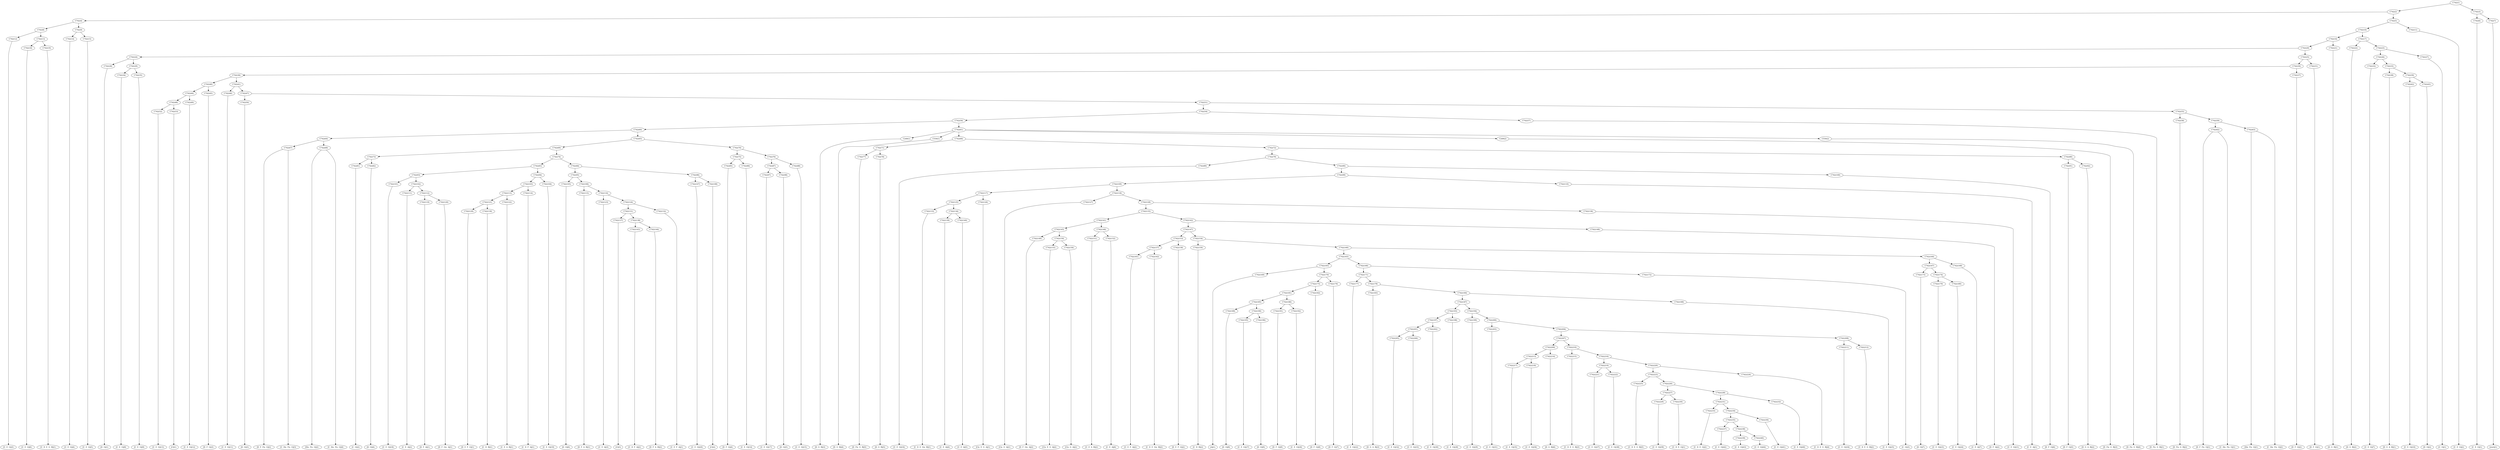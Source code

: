 digraph sample{
"C742(1)"->"C742(2)"
"C742(1)"->"C742(3)"
"C742(2)"->"C742(4)"
"C742(2)"->"C742(5)"
"C742(3)"->"C742(6)"
"C742(3)"->"C742(7)"
"C742(4)"->"C742(8)"
"C742(4)"->"C742(9)"
"C742(5)"->"C742(10)"
"C742(5)"->"C742(11)"
"C742(6)"->"[C  E  G](1)"
"C742(7)"->"[rest](1)"
"C742(8)"->"C742(12)"
"C742(8)"->"C742(13)"
"C742(9)"->"C742(14)"
"C742(9)"->"C742(15)"
"C742(10)"->"C742(16)"
"C742(10)"->"C742(17)"
"C742(11)"->"[C  E  G](2)"
"C742(12)"->"[C  E  G](3)"
"C742(13)"->"C742(18)"
"C742(13)"->"C742(19)"
"C742(14)"->"[C  E  G](4)"
"C742(15)"->"[C  E  G](5)"
"C742(16)"->"C742(20)"
"C742(16)"->"C742(21)"
"C742(17)"->"C742(22)"
"C742(17)"->"C742(23)"
"C742(18)"->"[C  E  G](6)"
"C742(19)"->"[C  D  E  G  B](1)"
"C742(20)"->"C742(24)"
"C742(20)"->"C742(25)"
"C742(21)"->"[D  G  B](1)"
"C742(22)"->"[D  G  B](2)"
"C742(23)"->"C742(26)"
"C742(23)"->"C742(27)"
"C742(24)"->"C742(28)"
"C742(24)"->"C742(29)"
"C742(25)"->"C742(30)"
"C742(25)"->"C742(31)"
"C742(26)"->"C742(32)"
"C742(26)"->"C742(33)"
"C742(27)"->"[C  G](1)"
"C742(28)"->"[D  G](1)"
"C742(29)"->"C742(34)"
"C742(29)"->"C742(35)"
"C742(30)"->"C742(36)"
"C742(30)"->"C742(37)"
"C742(31)"->"[D  F  G](1)"
"C742(32)"->"[C  E  G](7)"
"C742(33)"->"C742(38)"
"C742(33)"->"C742(39)"
"C742(34)"->"[C  E  G](8)"
"C742(35)"->"[C  E  G](9)"
"C742(36)"->"C742(40)"
"C742(36)"->"C742(41)"
"C742(37)"->"[D  F  G](2)"
"C742(38)"->"[D  G  A  B](1)"
"C742(39)"->"C742(42)"
"C742(39)"->"C742(43)"
"C742(40)"->"C742(44)"
"C742(40)"->"C742(45)"
"C742(41)"->"C742(46)"
"C742(41)"->"C742(47)"
"C742(42)"->"[C  E  G](10)"
"C742(43)"->"[D  G](2)"
"C742(44)"->"C742(48)"
"C742(44)"->"C742(49)"
"C742(45)"->"[D  F  G](3)"
"C742(46)"->"[C  E  G](11)"
"C742(47)"->"C742(50)"
"C742(47)"->"C742(51)"
"C742(48)"->"C742(52)"
"C742(48)"->"C742(53)"
"C742(49)"->"[C  E  G](12)"
"C742(50)"->"[D  G](3)"
"C742(51)"->"C742(54)"
"C742(51)"->"C742(55)"
"C742(52)"->"[C  E  G](13)"
"C742(53)"->"[C](1)"
"C742(54)"->"C742(56)"
"C742(54)"->"C742(57)"
"C742(55)"->"C742(58)"
"C742(55)"->"C742(59)"
"C742(56)"->"C742(60)"
"C742(56)"->"C742(61)"
"C742(57)"->"[D  Fis  G  B](1)"
"C742(58)"->"[D  Fis  G  B](2)"
"C742(59)"->"C742(62)"
"C742(59)"->"C742(63)"
"C742(60)"->"C742(64)"
"C742(60)"->"C742(65)"
"C742(61)"->"C249(1)"
"C742(61)"->"C550(1)"
"C742(61)"->"C742(66)"
"C742(61)"->"C249(2)"
"C742(61)"->"C550(2)"
"C742(62)"->"[D  F  Fis  G](1)"
"C742(62)"->"[C  Dis  Fis  G](1)"
"C742(63)"->"[Dis  Fis  G](1)"
"C742(63)"->"[C  Dis  Fis  G](2)"
"C742(64)"->"C742(67)"
"C742(64)"->"C742(68)"
"C742(65)"->"C742(69)"
"C742(65)"->"C742(70)"
"C249(1)"->"[D  G  B](3)"
"C550(1)"->"[D  G  B](4)"
"C742(66)"->"C742(71)"
"C742(66)"->"C742(72)"
"C249(2)"->"[D  Fis  G  B](3)"
"C550(2)"->"[D  Fis  G  B](4)"
"C742(67)"->"[D  F  Fis  G](2)"
"C742(67)"->"[C  Dis  Fis  G](3)"
"C742(68)"->"[Dis  Fis  G](2)"
"C742(68)"->"[C  Dis  Fis  G](4)"
"C742(69)"->"C742(73)"
"C742(69)"->"C742(74)"
"C742(70)"->"C742(75)"
"C742(70)"->"C742(76)"
"C742(71)"->"C742(77)"
"C742(71)"->"C742(78)"
"C742(72)"->"C742(79)"
"C742(72)"->"C742(80)"
"C742(73)"->"C742(81)"
"C742(73)"->"C742(82)"
"C742(74)"->"C742(83)"
"C742(74)"->"C742(84)"
"C742(75)"->"C742(85)"
"C742(75)"->"C742(86)"
"C742(76)"->"C742(87)"
"C742(76)"->"C742(88)"
"C742(77)"->"[D  Fis  G  B](5)"
"C742(78)"->"[D  G  B](5)"
"C742(79)"->"C742(89)"
"C742(79)"->"C742(90)"
"C742(80)"->"C742(91)"
"C742(80)"->"C742(92)"
"C742(81)"->"[C  G](2)"
"C742(82)"->"[D  G](4)"
"C742(83)"->"C742(93)"
"C742(83)"->"C742(94)"
"C742(84)"->"C742(95)"
"C742(84)"->"C742(96)"
"C742(85)"->"[D  F  G](4)"
"C742(86)"->"[C  E  G](14)"
"C742(87)"->"C742(97)"
"C742(87)"->"C742(98)"
"C742(88)"->"[C  E  G](15)"
"C742(89)"->"[C  E  G](16)"
"C742(90)"->"C742(99)"
"C742(90)"->"C742(100)"
"C742(91)"->"[D  F  G](5)"
"C742(92)"->"[D  G  A  B](2)"
"C742(93)"->"C742(101)"
"C742(93)"->"C742(102)"
"C742(94)"->"C742(103)"
"C742(94)"->"C742(104)"
"C742(95)"->"C742(105)"
"C742(95)"->"C742(106)"
"C742(96)"->"C742(107)"
"C742(96)"->"C742(108)"
"C742(97)"->"[C  E  G](17)"
"C742(98)"->"[D  G](5)"
"C742(99)"->"C742(109)"
"C742(99)"->"C742(110)"
"C742(100)"->"[D  F  G](6)"
"C742(101)"->"[C  E  G](18)"
"C742(102)"->"C742(111)"
"C742(102)"->"C742(112)"
"C742(103)"->"C742(113)"
"C742(103)"->"C742(114)"
"C742(104)"->"[C  E  G](19)"
"C742(105)"->"[D  G](6)"
"C742(106)"->"C742(115)"
"C742(106)"->"C742(116)"
"C742(107)"->"[C  E  G](20)"
"C742(108)"->"[C](2)"
"C742(109)"->"C742(117)"
"C742(109)"->"C742(118)"
"C742(110)"->"[C  E  A](1)"
"C742(111)"->"[C  E  A](2)"
"C742(112)"->"C742(119)"
"C742(112)"->"C742(120)"
"C742(113)"->"C742(121)"
"C742(113)"->"C742(122)"
"C742(114)"->"[C  D  F  A](1)"
"C742(115)"->"[D  F  A  B](1)"
"C742(116)"->"C742(123)"
"C742(116)"->"C742(124)"
"C742(117)"->"C742(125)"
"C742(117)"->"C742(126)"
"C742(118)"->"C742(127)"
"C742(118)"->"C742(128)"
"C742(119)"->"[D  F  A](1)"
"C742(120)"->"[D  F  Gis  A](1)"
"C742(121)"->"C742(129)"
"C742(121)"->"C742(130)"
"C742(122)"->"[C  E  A  B](1)"
"C742(123)"->"[C  E  A](3)"
"C742(124)"->"C742(131)"
"C742(124)"->"C742(132)"
"C742(125)"->"C742(133)"
"C742(125)"->"C742(134)"
"C742(126)"->"[Cis  E  G  A](1)"
"C742(127)"->"[Cis  G  A](1)"
"C742(128)"->"C742(135)"
"C742(128)"->"C742(136)"
"C742(129)"->"[D  E  F  G](1)"
"C742(130)"->"[C  D  B](1)"
"C742(131)"->"C742(137)"
"C742(131)"->"C742(138)"
"C742(132)"->"[C  E  F  A](1)"
"C742(133)"->"[C  D  E  Gis  B](1)"
"C742(134)"->"C742(139)"
"C742(134)"->"C742(140)"
"C742(135)"->"C742(141)"
"C742(135)"->"C742(142)"
"C742(136)"->"[C  E  G](21)"
"C742(137)"->"[C](3)"
"C742(138)"->"C742(143)"
"C742(138)"->"C742(144)"
"C742(139)"->"[C  E  A](4)"
"C742(140)"->"[C  E  A](5)"
"C742(141)"->"C742(145)"
"C742(141)"->"C742(146)"
"C742(142)"->"C742(147)"
"C742(142)"->"C742(148)"
"C742(143)"->"[C  D  F  A](2)"
"C742(144)"->"[D  F  A  B](2)"
"C742(145)"->"C742(149)"
"C742(145)"->"C742(150)"
"C742(146)"->"C742(151)"
"C742(146)"->"C742(152)"
"C742(147)"->"C742(153)"
"C742(147)"->"C742(154)"
"C742(148)"->"[D  F  A](2)"
"C742(149)"->"[D  F  Gis  A](2)"
"C742(150)"->"C742(155)"
"C742(150)"->"C742(156)"
"C742(151)"->"[C  E  A  B](2)"
"C742(152)"->"[C  E  A](6)"
"C742(153)"->"C742(157)"
"C742(153)"->"C742(158)"
"C742(154)"->"C742(159)"
"C742(154)"->"C742(160)"
"C742(155)"->"[Cis  E  G  A](2)"
"C742(156)"->"[Cis  G  A](2)"
"C742(157)"->"C742(161)"
"C742(157)"->"C742(162)"
"C742(158)"->"[D  E  F  G](2)"
"C742(159)"->"[C  D  B](2)"
"C742(160)"->"C742(163)"
"C742(160)"->"C742(164)"
"C742(161)"->"[C  E  F  A](2)"
"C742(162)"->"[C  D  E  Gis  B](2)"
"C742(163)"->"C742(165)"
"C742(163)"->"C742(166)"
"C742(164)"->"C742(167)"
"C742(164)"->"C742(168)"
"C742(165)"->"C742(169)"
"C742(165)"->"C742(170)"
"C742(166)"->"C742(171)"
"C742(166)"->"C742(172)"
"C742(167)"->"C742(173)"
"C742(167)"->"C742(174)"
"C742(168)"->"[C  E  A](7)"
"C742(169)"->"[A](1)"
"C742(170)"->"C742(175)"
"C742(170)"->"C742(176)"
"C742(171)"->"C742(177)"
"C742(171)"->"C742(178)"
"C742(172)"->"[C  G](3)"
"C742(173)"->"[D  G](7)"
"C742(174)"->"C742(179)"
"C742(174)"->"C742(180)"
"C742(175)"->"C742(181)"
"C742(175)"->"C742(182)"
"C742(176)"->"[D  F  G](7)"
"C742(177)"->"[C  E  G](22)"
"C742(178)"->"C742(183)"
"C742(178)"->"C742(184)"
"C742(179)"->"[C  E  G](23)"
"C742(180)"->"[C  E  G](24)"
"C742(181)"->"C742(185)"
"C742(181)"->"C742(186)"
"C742(182)"->"[D  F  G](8)"
"C742(183)"->"[D  G  A  B](3)"
"C742(184)"->"C742(187)"
"C742(184)"->"C742(188)"
"C742(185)"->"C742(189)"
"C742(185)"->"C742(190)"
"C742(186)"->"C742(191)"
"C742(186)"->"C742(192)"
"C742(187)"->"C742(193)"
"C742(187)"->"C742(194)"
"C742(188)"->"[C  E  G](25)"
"C742(189)"->"[D  G](8)"
"C742(190)"->"C742(195)"
"C742(190)"->"C742(196)"
"C742(191)"->"[D  F  G](9)"
"C742(192)"->"[C  E  G](26)"
"C742(193)"->"C742(197)"
"C742(193)"->"C742(198)"
"C742(194)"->"C742(199)"
"C742(194)"->"C742(200)"
"C742(195)"->"[C  E  G](27)"
"C742(196)"->"[D  G](9)"
"C742(197)"->"C742(201)"
"C742(197)"->"C742(202)"
"C742(198)"->"[C  E  G](28)"
"C742(199)"->"[C  E  G](29)"
"C742(200)"->"C742(203)"
"C742(200)"->"C742(204)"
"C742(201)"->"C742(205)"
"C742(201)"->"C742(206)"
"C742(202)"->"[C  E  G](30)"
"C742(203)"->"[C  E  G](31)"
"C742(204)"->"C742(207)"
"C742(204)"->"C742(208)"
"C742(205)"->"[C  E  G](32)"
"C742(206)"->"[C  E  G](33)"
"C742(207)"->"C742(209)"
"C742(207)"->"C742(210)"
"C742(208)"->"C742(211)"
"C742(208)"->"C742(212)"
"C742(209)"->"C742(213)"
"C742(209)"->"C742(214)"
"C742(210)"->"C742(215)"
"C742(210)"->"C742(216)"
"C742(211)"->"[C  E  G](34)"
"C742(212)"->"[C  D  E  G  B](2)"
"C742(213)"->"C742(217)"
"C742(213)"->"C742(218)"
"C742(214)"->"[D  G  B](6)"
"C742(215)"->"[C  D  E  G  B](3)"
"C742(216)"->"C742(219)"
"C742(216)"->"C742(220)"
"C742(217)"->"[C  E  G](35)"
"C742(218)"->"[C  E  G](36)"
"C742(219)"->"C742(221)"
"C742(219)"->"C742(222)"
"C742(220)"->"C742(223)"
"C742(220)"->"C742(224)"
"C742(221)"->"[C  E  G](37)"
"C742(222)"->"[C  E  G](38)"
"C742(223)"->"C742(225)"
"C742(223)"->"C742(226)"
"C742(224)"->"[C  D  E  G  B](4)"
"C742(225)"->"[C  D  E  G  B](5)"
"C742(226)"->"C742(227)"
"C742(226)"->"C742(228)"
"C742(227)"->"C742(229)"
"C742(227)"->"C742(230)"
"C742(228)"->"C742(231)"
"C742(228)"->"C742(232)"
"C742(229)"->"[C  E  G](39)"
"C742(230)"->"[C  D  E  G](1)"
"C742(231)"->"C742(233)"
"C742(231)"->"C742(234)"
"C742(232)"->"[C  E  G](40)"
"C742(233)"->"[C  D  E  G](2)"
"C742(234)"->"C742(235)"
"C742(234)"->"C742(236)"
"C742(235)"->"C742(237)"
"C742(235)"->"C742(238)"
"C742(236)"->"[C  E  G](41)"
"C742(237)"->"[C  E  G](42)"
"C742(238)"->"C742(239)"
"C742(238)"->"C742(240)"
"C742(239)"->"[C  E  G](43)"
"C742(240)"->"[C  E  G](44)"
{rank = min; "C742(1)";}
{rank = same; "C742(2)"; "C742(3)";}
{rank = same; "C742(4)"; "C742(5)"; "C742(6)"; "C742(7)";}
{rank = same; "C742(8)"; "C742(9)"; "C742(10)"; "C742(11)";}
{rank = same; "C742(12)"; "C742(13)"; "C742(14)"; "C742(15)"; "C742(16)"; "C742(17)";}
{rank = same; "C742(18)"; "C742(19)"; "C742(20)"; "C742(21)"; "C742(22)"; "C742(23)";}
{rank = same; "C742(24)"; "C742(25)"; "C742(26)"; "C742(27)";}
{rank = same; "C742(28)"; "C742(29)"; "C742(30)"; "C742(31)"; "C742(32)"; "C742(33)";}
{rank = same; "C742(34)"; "C742(35)"; "C742(36)"; "C742(37)"; "C742(38)"; "C742(39)";}
{rank = same; "C742(40)"; "C742(41)"; "C742(42)"; "C742(43)";}
{rank = same; "C742(44)"; "C742(45)"; "C742(46)"; "C742(47)";}
{rank = same; "C742(48)"; "C742(49)"; "C742(50)"; "C742(51)";}
{rank = same; "C742(52)"; "C742(53)"; "C742(54)"; "C742(55)";}
{rank = same; "C742(56)"; "C742(57)"; "C742(58)"; "C742(59)";}
{rank = same; "C742(60)"; "C742(61)"; "C742(62)"; "C742(63)";}
{rank = same; "C742(64)"; "C742(65)"; "C249(1)"; "C550(1)"; "C742(66)"; "C249(2)"; "C550(2)";}
{rank = same; "C742(67)"; "C742(68)"; "C742(69)"; "C742(70)"; "C742(71)"; "C742(72)";}
{rank = same; "C742(73)"; "C742(74)"; "C742(75)"; "C742(76)"; "C742(77)"; "C742(78)"; "C742(79)"; "C742(80)";}
{rank = same; "C742(81)"; "C742(82)"; "C742(83)"; "C742(84)"; "C742(85)"; "C742(86)"; "C742(87)"; "C742(88)"; "C742(89)"; "C742(90)"; "C742(91)"; "C742(92)";}
{rank = same; "C742(93)"; "C742(94)"; "C742(95)"; "C742(96)"; "C742(97)"; "C742(98)"; "C742(99)"; "C742(100)";}
{rank = same; "C742(101)"; "C742(102)"; "C742(103)"; "C742(104)"; "C742(105)"; "C742(106)"; "C742(107)"; "C742(108)"; "C742(109)"; "C742(110)";}
{rank = same; "C742(111)"; "C742(112)"; "C742(113)"; "C742(114)"; "C742(115)"; "C742(116)"; "C742(117)"; "C742(118)";}
{rank = same; "C742(119)"; "C742(120)"; "C742(121)"; "C742(122)"; "C742(123)"; "C742(124)"; "C742(125)"; "C742(126)"; "C742(127)"; "C742(128)";}
{rank = same; "C742(129)"; "C742(130)"; "C742(131)"; "C742(132)"; "C742(133)"; "C742(134)"; "C742(135)"; "C742(136)";}
{rank = same; "C742(137)"; "C742(138)"; "C742(139)"; "C742(140)"; "C742(141)"; "C742(142)";}
{rank = same; "C742(143)"; "C742(144)"; "C742(145)"; "C742(146)"; "C742(147)"; "C742(148)";}
{rank = same; "C742(149)"; "C742(150)"; "C742(151)"; "C742(152)"; "C742(153)"; "C742(154)";}
{rank = same; "C742(155)"; "C742(156)"; "C742(157)"; "C742(158)"; "C742(159)"; "C742(160)";}
{rank = same; "C742(161)"; "C742(162)"; "C742(163)"; "C742(164)";}
{rank = same; "C742(165)"; "C742(166)"; "C742(167)"; "C742(168)";}
{rank = same; "C742(169)"; "C742(170)"; "C742(171)"; "C742(172)"; "C742(173)"; "C742(174)";}
{rank = same; "C742(175)"; "C742(176)"; "C742(177)"; "C742(178)"; "C742(179)"; "C742(180)";}
{rank = same; "C742(181)"; "C742(182)"; "C742(183)"; "C742(184)";}
{rank = same; "C742(185)"; "C742(186)"; "C742(187)"; "C742(188)";}
{rank = same; "C742(189)"; "C742(190)"; "C742(191)"; "C742(192)"; "C742(193)"; "C742(194)";}
{rank = same; "C742(195)"; "C742(196)"; "C742(197)"; "C742(198)"; "C742(199)"; "C742(200)";}
{rank = same; "C742(201)"; "C742(202)"; "C742(203)"; "C742(204)";}
{rank = same; "C742(205)"; "C742(206)"; "C742(207)"; "C742(208)";}
{rank = same; "C742(209)"; "C742(210)"; "C742(211)"; "C742(212)";}
{rank = same; "C742(213)"; "C742(214)"; "C742(215)"; "C742(216)";}
{rank = same; "C742(217)"; "C742(218)"; "C742(219)"; "C742(220)";}
{rank = same; "C742(221)"; "C742(222)"; "C742(223)"; "C742(224)";}
{rank = same; "C742(225)"; "C742(226)";}
{rank = same; "C742(227)"; "C742(228)";}
{rank = same; "C742(229)"; "C742(230)"; "C742(231)"; "C742(232)";}
{rank = same; "C742(233)"; "C742(234)";}
{rank = same; "C742(235)"; "C742(236)";}
{rank = same; "C742(237)"; "C742(238)";}
{rank = same; "C742(239)"; "C742(240)";}
{rank = same; "[C  E  G](1)"; "[rest](1)"; "[C  E  G](2)"; "[C  E  G](3)"; "[C  E  G](4)"; "[C  E  G](5)"; "[C  E  G](6)"; "[C  D  E  G  B](1)"; "[D  G  B](1)"; "[D  G  B](2)"; "[C  G](1)"; "[D  G](1)"; "[D  F  G](1)"; "[C  E  G](7)"; "[C  E  G](8)"; "[C  E  G](9)"; "[D  F  G](2)"; "[D  G  A  B](1)"; "[C  E  G](10)"; "[D  G](2)"; "[D  F  G](3)"; "[C  E  G](11)"; "[C  E  G](12)"; "[D  G](3)"; "[C  E  G](13)"; "[C](1)"; "[D  Fis  G  B](1)"; "[D  Fis  G  B](2)"; "[D  F  Fis  G](1)"; "[C  Dis  Fis  G](1)"; "[Dis  Fis  G](1)"; "[C  Dis  Fis  G](2)"; "[D  G  B](3)"; "[D  G  B](4)"; "[D  Fis  G  B](3)"; "[D  Fis  G  B](4)"; "[D  F  Fis  G](2)"; "[C  Dis  Fis  G](3)"; "[Dis  Fis  G](2)"; "[C  Dis  Fis  G](4)"; "[D  Fis  G  B](5)"; "[D  G  B](5)"; "[C  G](2)"; "[D  G](4)"; "[D  F  G](4)"; "[C  E  G](14)"; "[C  E  G](15)"; "[C  E  G](16)"; "[D  F  G](5)"; "[D  G  A  B](2)"; "[C  E  G](17)"; "[D  G](5)"; "[D  F  G](6)"; "[C  E  G](18)"; "[C  E  G](19)"; "[D  G](6)"; "[C  E  G](20)"; "[C](2)"; "[C  E  A](1)"; "[C  E  A](2)"; "[C  D  F  A](1)"; "[D  F  A  B](1)"; "[D  F  A](1)"; "[D  F  Gis  A](1)"; "[C  E  A  B](1)"; "[C  E  A](3)"; "[Cis  E  G  A](1)"; "[Cis  G  A](1)"; "[D  E  F  G](1)"; "[C  D  B](1)"; "[C  E  F  A](1)"; "[C  D  E  Gis  B](1)"; "[C  E  G](21)"; "[C](3)"; "[C  E  A](4)"; "[C  E  A](5)"; "[C  D  F  A](2)"; "[D  F  A  B](2)"; "[D  F  A](2)"; "[D  F  Gis  A](2)"; "[C  E  A  B](2)"; "[C  E  A](6)"; "[Cis  E  G  A](2)"; "[Cis  G  A](2)"; "[D  E  F  G](2)"; "[C  D  B](2)"; "[C  E  F  A](2)"; "[C  D  E  Gis  B](2)"; "[C  E  A](7)"; "[A](1)"; "[C  G](3)"; "[D  G](7)"; "[D  F  G](7)"; "[C  E  G](22)"; "[C  E  G](23)"; "[C  E  G](24)"; "[D  F  G](8)"; "[D  G  A  B](3)"; "[C  E  G](25)"; "[D  G](8)"; "[D  F  G](9)"; "[C  E  G](26)"; "[C  E  G](27)"; "[D  G](9)"; "[C  E  G](28)"; "[C  E  G](29)"; "[C  E  G](30)"; "[C  E  G](31)"; "[C  E  G](32)"; "[C  E  G](33)"; "[C  E  G](34)"; "[C  D  E  G  B](2)"; "[D  G  B](6)"; "[C  D  E  G  B](3)"; "[C  E  G](35)"; "[C  E  G](36)"; "[C  E  G](37)"; "[C  E  G](38)"; "[C  D  E  G  B](4)"; "[C  D  E  G  B](5)"; "[C  E  G](39)"; "[C  D  E  G](1)"; "[C  E  G](40)"; "[C  D  E  G](2)"; "[C  E  G](41)"; "[C  E  G](42)"; "[C  E  G](43)"; "[C  E  G](44)";}
}